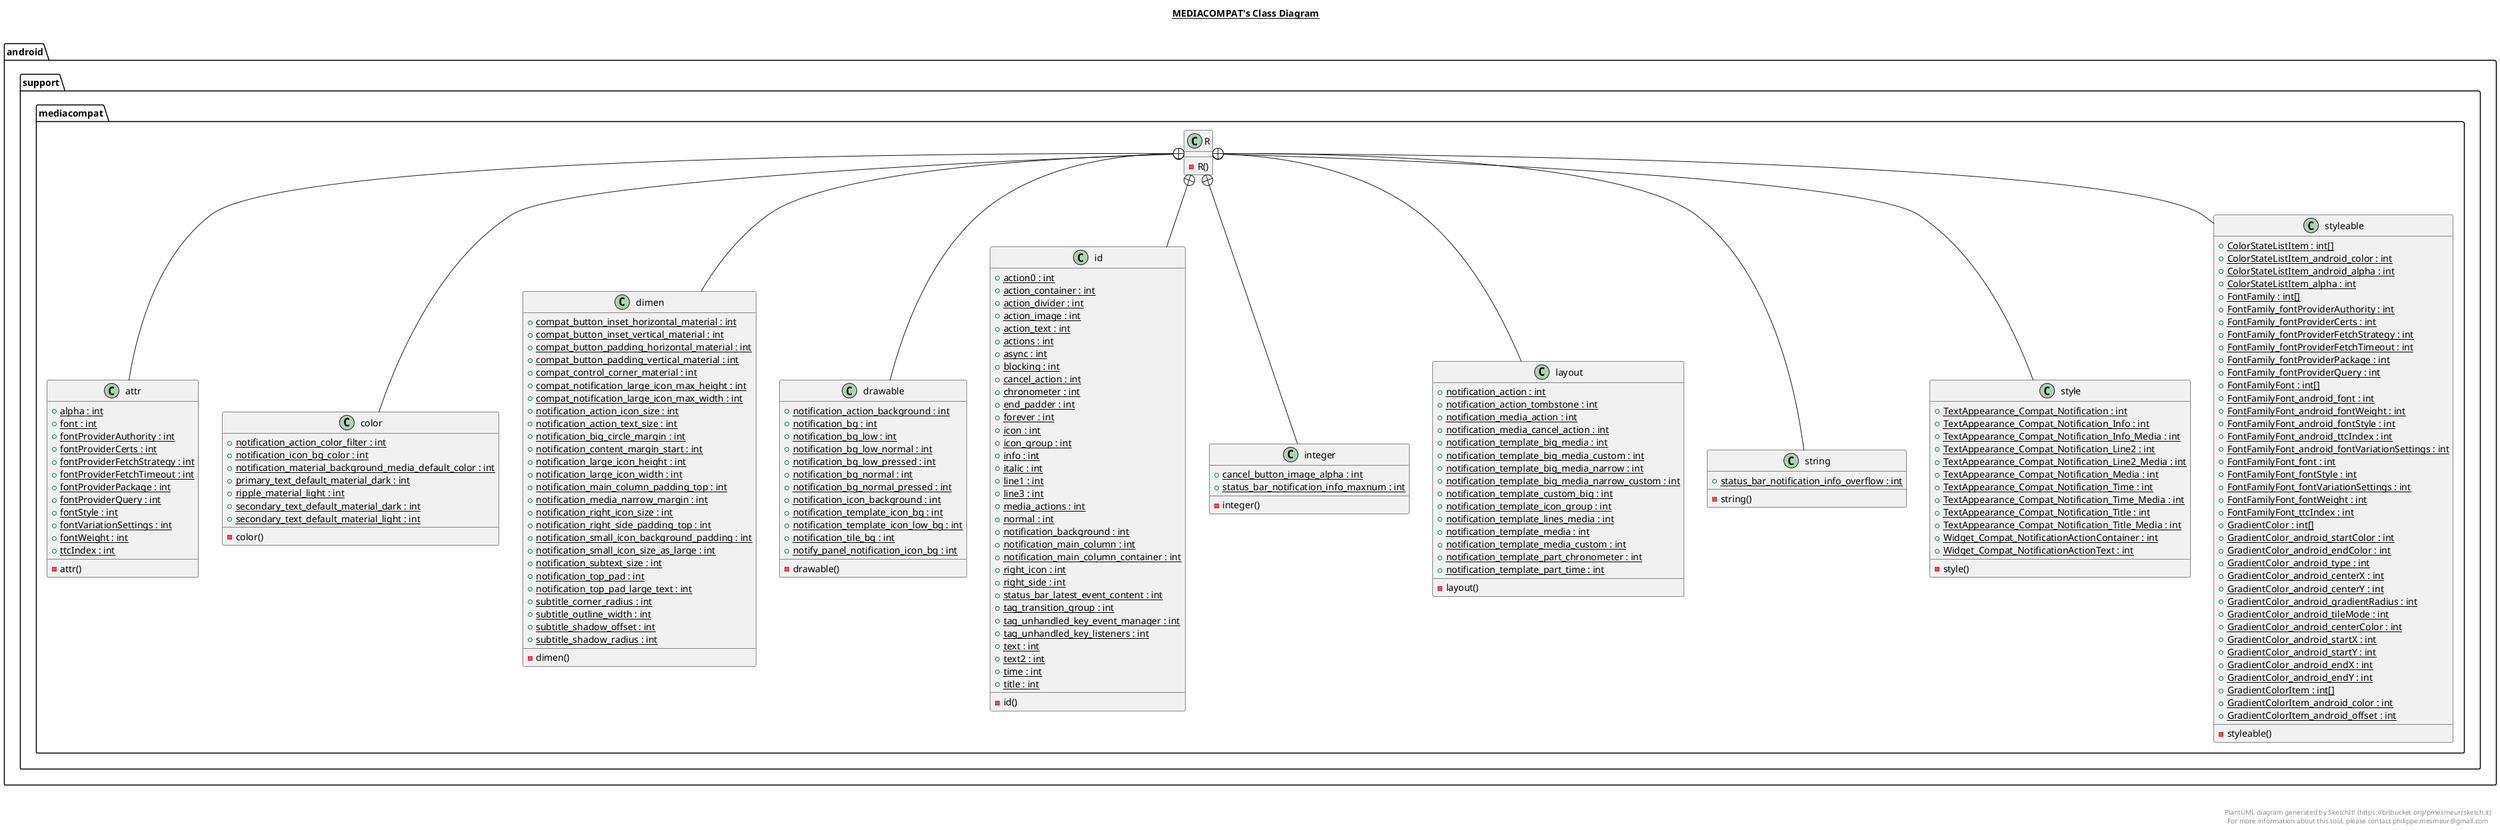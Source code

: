 @startuml

title __MEDIACOMPAT's Class Diagram__\n

  package android.support.mediacompat {
    class R {
        - R()
    }
  }
  

  package android.support.mediacompat {
    class attr {
        {static} + alpha : int
        {static} + font : int
        {static} + fontProviderAuthority : int
        {static} + fontProviderCerts : int
        {static} + fontProviderFetchStrategy : int
        {static} + fontProviderFetchTimeout : int
        {static} + fontProviderPackage : int
        {static} + fontProviderQuery : int
        {static} + fontStyle : int
        {static} + fontVariationSettings : int
        {static} + fontWeight : int
        {static} + ttcIndex : int
        - attr()
    }
  }
  

  package android.support.mediacompat {
    class color {
        {static} + notification_action_color_filter : int
        {static} + notification_icon_bg_color : int
        {static} + notification_material_background_media_default_color : int
        {static} + primary_text_default_material_dark : int
        {static} + ripple_material_light : int
        {static} + secondary_text_default_material_dark : int
        {static} + secondary_text_default_material_light : int
        - color()
    }
  }
  

  package android.support.mediacompat {
    class dimen {
        {static} + compat_button_inset_horizontal_material : int
        {static} + compat_button_inset_vertical_material : int
        {static} + compat_button_padding_horizontal_material : int
        {static} + compat_button_padding_vertical_material : int
        {static} + compat_control_corner_material : int
        {static} + compat_notification_large_icon_max_height : int
        {static} + compat_notification_large_icon_max_width : int
        {static} + notification_action_icon_size : int
        {static} + notification_action_text_size : int
        {static} + notification_big_circle_margin : int
        {static} + notification_content_margin_start : int
        {static} + notification_large_icon_height : int
        {static} + notification_large_icon_width : int
        {static} + notification_main_column_padding_top : int
        {static} + notification_media_narrow_margin : int
        {static} + notification_right_icon_size : int
        {static} + notification_right_side_padding_top : int
        {static} + notification_small_icon_background_padding : int
        {static} + notification_small_icon_size_as_large : int
        {static} + notification_subtext_size : int
        {static} + notification_top_pad : int
        {static} + notification_top_pad_large_text : int
        {static} + subtitle_corner_radius : int
        {static} + subtitle_outline_width : int
        {static} + subtitle_shadow_offset : int
        {static} + subtitle_shadow_radius : int
        - dimen()
    }
  }
  

  package android.support.mediacompat {
    class drawable {
        {static} + notification_action_background : int
        {static} + notification_bg : int
        {static} + notification_bg_low : int
        {static} + notification_bg_low_normal : int
        {static} + notification_bg_low_pressed : int
        {static} + notification_bg_normal : int
        {static} + notification_bg_normal_pressed : int
        {static} + notification_icon_background : int
        {static} + notification_template_icon_bg : int
        {static} + notification_template_icon_low_bg : int
        {static} + notification_tile_bg : int
        {static} + notify_panel_notification_icon_bg : int
        - drawable()
    }
  }
  

  package android.support.mediacompat {
    class id {
        {static} + action0 : int
        {static} + action_container : int
        {static} + action_divider : int
        {static} + action_image : int
        {static} + action_text : int
        {static} + actions : int
        {static} + async : int
        {static} + blocking : int
        {static} + cancel_action : int
        {static} + chronometer : int
        {static} + end_padder : int
        {static} + forever : int
        {static} + icon : int
        {static} + icon_group : int
        {static} + info : int
        {static} + italic : int
        {static} + line1 : int
        {static} + line3 : int
        {static} + media_actions : int
        {static} + normal : int
        {static} + notification_background : int
        {static} + notification_main_column : int
        {static} + notification_main_column_container : int
        {static} + right_icon : int
        {static} + right_side : int
        {static} + status_bar_latest_event_content : int
        {static} + tag_transition_group : int
        {static} + tag_unhandled_key_event_manager : int
        {static} + tag_unhandled_key_listeners : int
        {static} + text : int
        {static} + text2 : int
        {static} + time : int
        {static} + title : int
        - id()
    }
  }
  

  package android.support.mediacompat {
    class integer {
        {static} + cancel_button_image_alpha : int
        {static} + status_bar_notification_info_maxnum : int
        - integer()
    }
  }
  

  package android.support.mediacompat {
    class layout {
        {static} + notification_action : int
        {static} + notification_action_tombstone : int
        {static} + notification_media_action : int
        {static} + notification_media_cancel_action : int
        {static} + notification_template_big_media : int
        {static} + notification_template_big_media_custom : int
        {static} + notification_template_big_media_narrow : int
        {static} + notification_template_big_media_narrow_custom : int
        {static} + notification_template_custom_big : int
        {static} + notification_template_icon_group : int
        {static} + notification_template_lines_media : int
        {static} + notification_template_media : int
        {static} + notification_template_media_custom : int
        {static} + notification_template_part_chronometer : int
        {static} + notification_template_part_time : int
        - layout()
    }
  }
  

  package android.support.mediacompat {
    class string {
        {static} + status_bar_notification_info_overflow : int
        - string()
    }
  }
  

  package android.support.mediacompat {
    class style {
        {static} + TextAppearance_Compat_Notification : int
        {static} + TextAppearance_Compat_Notification_Info : int
        {static} + TextAppearance_Compat_Notification_Info_Media : int
        {static} + TextAppearance_Compat_Notification_Line2 : int
        {static} + TextAppearance_Compat_Notification_Line2_Media : int
        {static} + TextAppearance_Compat_Notification_Media : int
        {static} + TextAppearance_Compat_Notification_Time : int
        {static} + TextAppearance_Compat_Notification_Time_Media : int
        {static} + TextAppearance_Compat_Notification_Title : int
        {static} + TextAppearance_Compat_Notification_Title_Media : int
        {static} + Widget_Compat_NotificationActionContainer : int
        {static} + Widget_Compat_NotificationActionText : int
        - style()
    }
  }
  

  package android.support.mediacompat {
    class styleable {
        {static} + ColorStateListItem : int[]
        {static} + ColorStateListItem_android_color : int
        {static} + ColorStateListItem_android_alpha : int
        {static} + ColorStateListItem_alpha : int
        {static} + FontFamily : int[]
        {static} + FontFamily_fontProviderAuthority : int
        {static} + FontFamily_fontProviderCerts : int
        {static} + FontFamily_fontProviderFetchStrategy : int
        {static} + FontFamily_fontProviderFetchTimeout : int
        {static} + FontFamily_fontProviderPackage : int
        {static} + FontFamily_fontProviderQuery : int
        {static} + FontFamilyFont : int[]
        {static} + FontFamilyFont_android_font : int
        {static} + FontFamilyFont_android_fontWeight : int
        {static} + FontFamilyFont_android_fontStyle : int
        {static} + FontFamilyFont_android_ttcIndex : int
        {static} + FontFamilyFont_android_fontVariationSettings : int
        {static} + FontFamilyFont_font : int
        {static} + FontFamilyFont_fontStyle : int
        {static} + FontFamilyFont_fontVariationSettings : int
        {static} + FontFamilyFont_fontWeight : int
        {static} + FontFamilyFont_ttcIndex : int
        {static} + GradientColor : int[]
        {static} + GradientColor_android_startColor : int
        {static} + GradientColor_android_endColor : int
        {static} + GradientColor_android_type : int
        {static} + GradientColor_android_centerX : int
        {static} + GradientColor_android_centerY : int
        {static} + GradientColor_android_gradientRadius : int
        {static} + GradientColor_android_tileMode : int
        {static} + GradientColor_android_centerColor : int
        {static} + GradientColor_android_startX : int
        {static} + GradientColor_android_startY : int
        {static} + GradientColor_android_endX : int
        {static} + GradientColor_android_endY : int
        {static} + GradientColorItem : int[]
        {static} + GradientColorItem_android_color : int
        {static} + GradientColorItem_android_offset : int
        - styleable()
    }
  }
  

  R +-down- attr
  R +-down- color
  R +-down- dimen
  R +-down- drawable
  R +-down- id
  R +-down- integer
  R +-down- layout
  R +-down- string
  R +-down- style
  R +-down- styleable


right footer


PlantUML diagram generated by SketchIt! (https://bitbucket.org/pmesmeur/sketch.it)
For more information about this tool, please contact philippe.mesmeur@gmail.com
endfooter

@enduml
